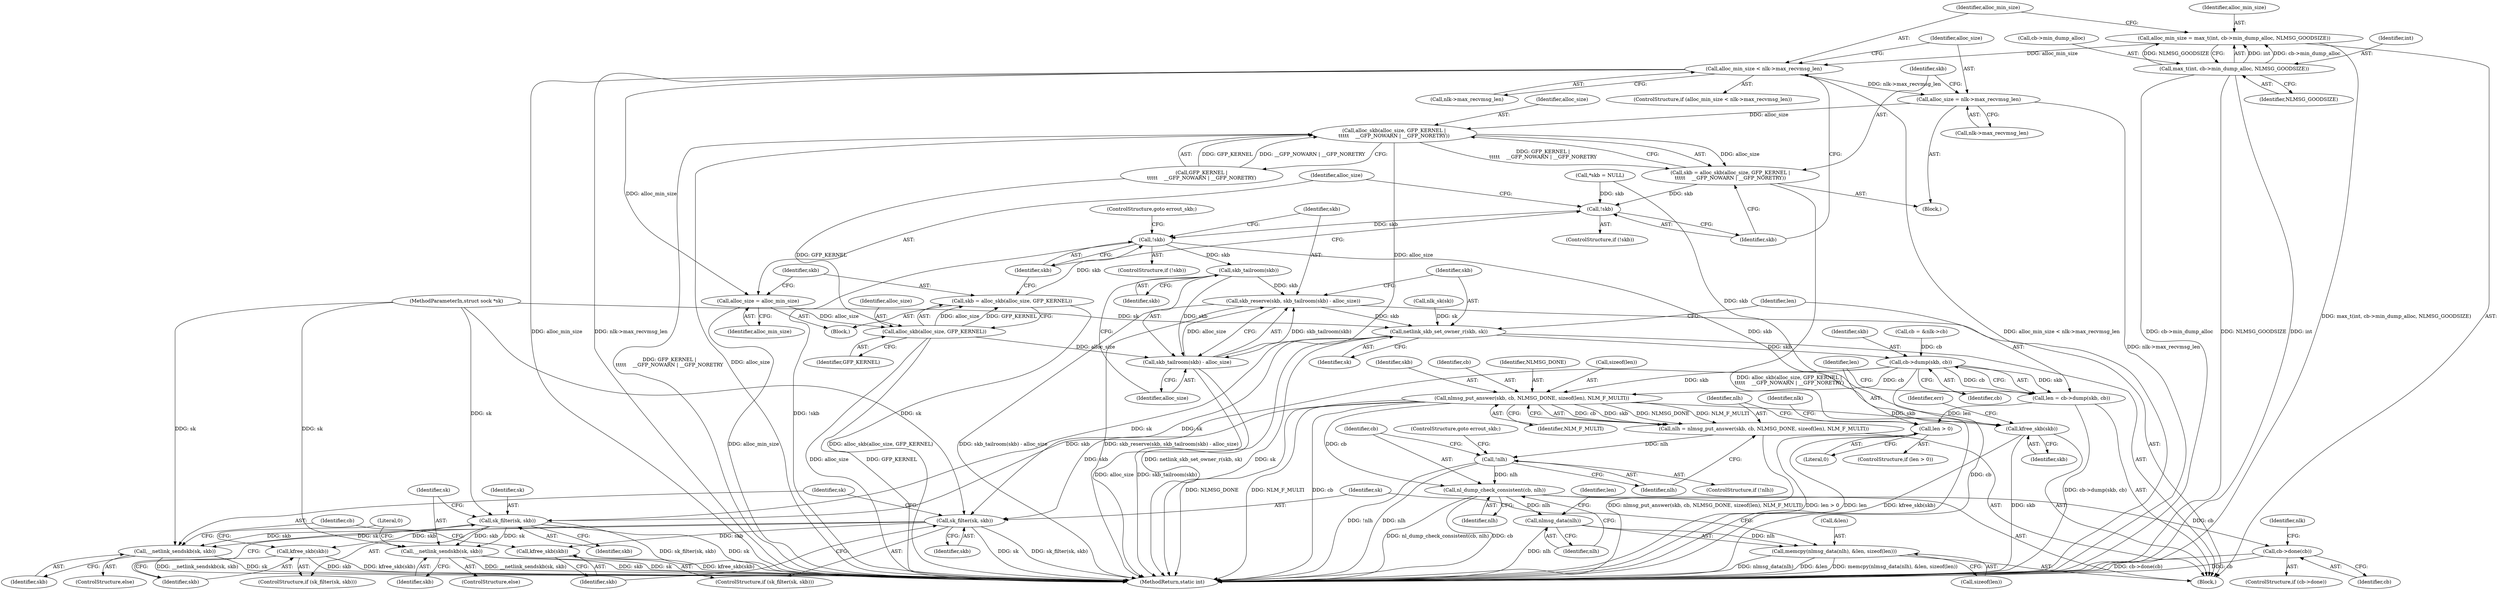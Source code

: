 digraph "0_linux_92964c79b357efd980812c4de5c1fd2ec8bb5520@API" {
"1000166" [label="(Call,alloc_min_size < nlk->max_recvmsg_len)"];
"1000157" [label="(Call,alloc_min_size = max_t(int, cb->min_dump_alloc, NLMSG_GOODSIZE))"];
"1000159" [label="(Call,max_t(int, cb->min_dump_alloc, NLMSG_GOODSIZE))"];
"1000172" [label="(Call,alloc_size = nlk->max_recvmsg_len)"];
"1000179" [label="(Call,alloc_skb(alloc_size, GFP_KERNEL |\n\t\t\t\t\t    __GFP_NOWARN | __GFP_NORETRY))"];
"1000177" [label="(Call,skb = alloc_skb(alloc_size, GFP_KERNEL |\n\t\t\t\t\t    __GFP_NOWARN | __GFP_NORETRY))"];
"1000187" [label="(Call,!skb)"];
"1000199" [label="(Call,!skb)"];
"1000205" [label="(Call,skb_tailroom(skb))"];
"1000202" [label="(Call,skb_reserve(skb, skb_tailroom(skb) - alloc_size))"];
"1000208" [label="(Call,netlink_skb_set_owner_r(skb, sk))"];
"1000213" [label="(Call,cb->dump(skb, cb))"];
"1000211" [label="(Call,len = cb->dump(skb, cb))"];
"1000217" [label="(Call,len > 0)"];
"1000226" [label="(Call,sk_filter(sk, skb))"];
"1000229" [label="(Call,kfree_skb(skb))"];
"1000232" [label="(Call,__netlink_sendskb(sk, skb))"];
"1000239" [label="(Call,nlmsg_put_answer(skb, cb, NLMSG_DONE, sizeof(len), NLM_F_MULTI))"];
"1000237" [label="(Call,nlh = nlmsg_put_answer(skb, cb, NLMSG_DONE, sizeof(len), NLM_F_MULTI))"];
"1000247" [label="(Call,!nlh)"];
"1000250" [label="(Call,nl_dump_check_consistent(cb, nlh))"];
"1000254" [label="(Call,nlmsg_data(nlh))"];
"1000253" [label="(Call,memcpy(nlmsg_data(nlh), &len, sizeof(len)))"];
"1000274" [label="(Call,cb->done(cb))"];
"1000261" [label="(Call,sk_filter(sk, skb))"];
"1000264" [label="(Call,kfree_skb(skb))"];
"1000267" [label="(Call,__netlink_sendskb(sk, skb))"];
"1000306" [label="(Call,kfree_skb(skb))"];
"1000204" [label="(Call,skb_tailroom(skb) - alloc_size)"];
"1000190" [label="(Call,alloc_size = alloc_min_size)"];
"1000195" [label="(Call,alloc_skb(alloc_size, GFP_KERNEL))"];
"1000193" [label="(Call,skb = alloc_skb(alloc_size, GFP_KERNEL))"];
"1000108" [label="(Call,nlk_sk(sk))"];
"1000249" [label="(ControlStructure,goto errout_skb;)"];
"1000189" [label="(Block,)"];
"1000265" [label="(Identifier,skb)"];
"1000274" [label="(Call,cb->done(cb))"];
"1000199" [label="(Call,!skb)"];
"1000243" [label="(Call,sizeof(len))"];
"1000197" [label="(Identifier,GFP_KERNEL)"];
"1000180" [label="(Identifier,alloc_size)"];
"1000207" [label="(Identifier,alloc_size)"];
"1000230" [label="(Identifier,skb)"];
"1000191" [label="(Identifier,alloc_size)"];
"1000254" [label="(Call,nlmsg_data(nlh))"];
"1000187" [label="(Call,!skb)"];
"1000161" [label="(Call,cb->min_dump_alloc)"];
"1000158" [label="(Identifier,alloc_min_size)"];
"1000218" [label="(Identifier,len)"];
"1000103" [label="(MethodParameterIn,struct sock *sk)"];
"1000104" [label="(Block,)"];
"1000309" [label="(Identifier,err)"];
"1000188" [label="(Identifier,skb)"];
"1000226" [label="(Call,sk_filter(sk, skb))"];
"1000307" [label="(Identifier,skb)"];
"1000206" [label="(Identifier,skb)"];
"1000204" [label="(Call,skb_tailroom(skb) - alloc_size)"];
"1000179" [label="(Call,alloc_skb(alloc_size, GFP_KERNEL |\n\t\t\t\t\t    __GFP_NOWARN | __GFP_NORETRY))"];
"1000232" [label="(Call,__netlink_sendskb(sk, skb))"];
"1000266" [label="(ControlStructure,else)"];
"1000275" [label="(Identifier,cb)"];
"1000212" [label="(Identifier,len)"];
"1000205" [label="(Call,skb_tailroom(skb))"];
"1000174" [label="(Call,nlk->max_recvmsg_len)"];
"1000253" [label="(Call,memcpy(nlmsg_data(nlh), &len, sizeof(len)))"];
"1000236" [label="(Literal,0)"];
"1000256" [label="(Call,&len)"];
"1000178" [label="(Identifier,skb)"];
"1000255" [label="(Identifier,nlh)"];
"1000173" [label="(Identifier,alloc_size)"];
"1000112" [label="(Call,*skb = NULL)"];
"1000227" [label="(Identifier,sk)"];
"1000200" [label="(Identifier,skb)"];
"1000159" [label="(Call,max_t(int, cb->min_dump_alloc, NLMSG_GOODSIZE))"];
"1000216" [label="(ControlStructure,if (len > 0))"];
"1000165" [label="(ControlStructure,if (alloc_min_size < nlk->max_recvmsg_len))"];
"1000246" [label="(ControlStructure,if (!nlh))"];
"1000238" [label="(Identifier,nlh)"];
"1000172" [label="(Call,alloc_size = nlk->max_recvmsg_len)"];
"1000231" [label="(ControlStructure,else)"];
"1000217" [label="(Call,len > 0)"];
"1000201" [label="(ControlStructure,goto errout_skb;)"];
"1000234" [label="(Identifier,skb)"];
"1000209" [label="(Identifier,skb)"];
"1000164" [label="(Identifier,NLMSG_GOODSIZE)"];
"1000160" [label="(Identifier,int)"];
"1000268" [label="(Identifier,sk)"];
"1000151" [label="(Call,cb = &nlk->cb)"];
"1000237" [label="(Call,nlh = nlmsg_put_answer(skb, cb, NLMSG_DONE, sizeof(len), NLM_F_MULTI))"];
"1000264" [label="(Call,kfree_skb(skb))"];
"1000166" [label="(Call,alloc_min_size < nlk->max_recvmsg_len)"];
"1000270" [label="(ControlStructure,if (cb->done))"];
"1000240" [label="(Identifier,skb)"];
"1000193" [label="(Call,skb = alloc_skb(alloc_size, GFP_KERNEL))"];
"1000190" [label="(Call,alloc_size = alloc_min_size)"];
"1000186" [label="(ControlStructure,if (!skb))"];
"1000208" [label="(Call,netlink_skb_set_owner_r(skb, sk))"];
"1000257" [label="(Identifier,len)"];
"1000211" [label="(Call,len = cb->dump(skb, cb))"];
"1000263" [label="(Identifier,skb)"];
"1000241" [label="(Identifier,cb)"];
"1000272" [label="(Identifier,cb)"];
"1000198" [label="(ControlStructure,if (!skb))"];
"1000239" [label="(Call,nlmsg_put_answer(skb, cb, NLMSG_DONE, sizeof(len), NLM_F_MULTI))"];
"1000192" [label="(Identifier,alloc_min_size)"];
"1000310" [label="(MethodReturn,static int)"];
"1000195" [label="(Call,alloc_skb(alloc_size, GFP_KERNEL))"];
"1000210" [label="(Identifier,sk)"];
"1000214" [label="(Identifier,skb)"];
"1000203" [label="(Identifier,skb)"];
"1000252" [label="(Identifier,nlh)"];
"1000177" [label="(Call,skb = alloc_skb(alloc_size, GFP_KERNEL |\n\t\t\t\t\t    __GFP_NOWARN | __GFP_NORETRY))"];
"1000233" [label="(Identifier,sk)"];
"1000171" [label="(Block,)"];
"1000202" [label="(Call,skb_reserve(skb, skb_tailroom(skb) - alloc_size))"];
"1000248" [label="(Identifier,nlh)"];
"1000247" [label="(Call,!nlh)"];
"1000219" [label="(Literal,0)"];
"1000267" [label="(Call,__netlink_sendskb(sk, skb))"];
"1000223" [label="(Identifier,nlk)"];
"1000157" [label="(Call,alloc_min_size = max_t(int, cb->min_dump_alloc, NLMSG_GOODSIZE))"];
"1000242" [label="(Identifier,NLMSG_DONE)"];
"1000278" [label="(Identifier,nlk)"];
"1000167" [label="(Identifier,alloc_min_size)"];
"1000251" [label="(Identifier,cb)"];
"1000194" [label="(Identifier,skb)"];
"1000196" [label="(Identifier,alloc_size)"];
"1000225" [label="(ControlStructure,if (sk_filter(sk, skb)))"];
"1000213" [label="(Call,cb->dump(skb, cb))"];
"1000258" [label="(Call,sizeof(len))"];
"1000260" [label="(ControlStructure,if (sk_filter(sk, skb)))"];
"1000168" [label="(Call,nlk->max_recvmsg_len)"];
"1000262" [label="(Identifier,sk)"];
"1000306" [label="(Call,kfree_skb(skb))"];
"1000269" [label="(Identifier,skb)"];
"1000228" [label="(Identifier,skb)"];
"1000181" [label="(Call,GFP_KERNEL |\n\t\t\t\t\t    __GFP_NOWARN | __GFP_NORETRY)"];
"1000261" [label="(Call,sk_filter(sk, skb))"];
"1000245" [label="(Identifier,NLM_F_MULTI)"];
"1000250" [label="(Call,nl_dump_check_consistent(cb, nlh))"];
"1000215" [label="(Identifier,cb)"];
"1000229" [label="(Call,kfree_skb(skb))"];
"1000166" -> "1000165"  [label="AST: "];
"1000166" -> "1000168"  [label="CFG: "];
"1000167" -> "1000166"  [label="AST: "];
"1000168" -> "1000166"  [label="AST: "];
"1000173" -> "1000166"  [label="CFG: "];
"1000188" -> "1000166"  [label="CFG: "];
"1000166" -> "1000310"  [label="DDG: nlk->max_recvmsg_len"];
"1000166" -> "1000310"  [label="DDG: alloc_min_size < nlk->max_recvmsg_len"];
"1000166" -> "1000310"  [label="DDG: alloc_min_size"];
"1000157" -> "1000166"  [label="DDG: alloc_min_size"];
"1000166" -> "1000172"  [label="DDG: nlk->max_recvmsg_len"];
"1000166" -> "1000190"  [label="DDG: alloc_min_size"];
"1000157" -> "1000104"  [label="AST: "];
"1000157" -> "1000159"  [label="CFG: "];
"1000158" -> "1000157"  [label="AST: "];
"1000159" -> "1000157"  [label="AST: "];
"1000167" -> "1000157"  [label="CFG: "];
"1000157" -> "1000310"  [label="DDG: max_t(int, cb->min_dump_alloc, NLMSG_GOODSIZE)"];
"1000159" -> "1000157"  [label="DDG: int"];
"1000159" -> "1000157"  [label="DDG: cb->min_dump_alloc"];
"1000159" -> "1000157"  [label="DDG: NLMSG_GOODSIZE"];
"1000159" -> "1000164"  [label="CFG: "];
"1000160" -> "1000159"  [label="AST: "];
"1000161" -> "1000159"  [label="AST: "];
"1000164" -> "1000159"  [label="AST: "];
"1000159" -> "1000310"  [label="DDG: NLMSG_GOODSIZE"];
"1000159" -> "1000310"  [label="DDG: int"];
"1000159" -> "1000310"  [label="DDG: cb->min_dump_alloc"];
"1000172" -> "1000171"  [label="AST: "];
"1000172" -> "1000174"  [label="CFG: "];
"1000173" -> "1000172"  [label="AST: "];
"1000174" -> "1000172"  [label="AST: "];
"1000178" -> "1000172"  [label="CFG: "];
"1000172" -> "1000310"  [label="DDG: nlk->max_recvmsg_len"];
"1000172" -> "1000179"  [label="DDG: alloc_size"];
"1000179" -> "1000177"  [label="AST: "];
"1000179" -> "1000181"  [label="CFG: "];
"1000180" -> "1000179"  [label="AST: "];
"1000181" -> "1000179"  [label="AST: "];
"1000177" -> "1000179"  [label="CFG: "];
"1000179" -> "1000310"  [label="DDG: GFP_KERNEL |\n\t\t\t\t\t    __GFP_NOWARN | __GFP_NORETRY"];
"1000179" -> "1000310"  [label="DDG: alloc_size"];
"1000179" -> "1000177"  [label="DDG: alloc_size"];
"1000179" -> "1000177"  [label="DDG: GFP_KERNEL |\n\t\t\t\t\t    __GFP_NOWARN | __GFP_NORETRY"];
"1000181" -> "1000179"  [label="DDG: GFP_KERNEL"];
"1000181" -> "1000179"  [label="DDG: __GFP_NOWARN | __GFP_NORETRY"];
"1000179" -> "1000204"  [label="DDG: alloc_size"];
"1000177" -> "1000171"  [label="AST: "];
"1000178" -> "1000177"  [label="AST: "];
"1000188" -> "1000177"  [label="CFG: "];
"1000177" -> "1000310"  [label="DDG: alloc_skb(alloc_size, GFP_KERNEL |\n\t\t\t\t\t    __GFP_NOWARN | __GFP_NORETRY)"];
"1000177" -> "1000187"  [label="DDG: skb"];
"1000187" -> "1000186"  [label="AST: "];
"1000187" -> "1000188"  [label="CFG: "];
"1000188" -> "1000187"  [label="AST: "];
"1000191" -> "1000187"  [label="CFG: "];
"1000200" -> "1000187"  [label="CFG: "];
"1000112" -> "1000187"  [label="DDG: skb"];
"1000187" -> "1000199"  [label="DDG: skb"];
"1000199" -> "1000198"  [label="AST: "];
"1000199" -> "1000200"  [label="CFG: "];
"1000200" -> "1000199"  [label="AST: "];
"1000201" -> "1000199"  [label="CFG: "];
"1000203" -> "1000199"  [label="CFG: "];
"1000199" -> "1000310"  [label="DDG: !skb"];
"1000193" -> "1000199"  [label="DDG: skb"];
"1000199" -> "1000205"  [label="DDG: skb"];
"1000199" -> "1000306"  [label="DDG: skb"];
"1000205" -> "1000204"  [label="AST: "];
"1000205" -> "1000206"  [label="CFG: "];
"1000206" -> "1000205"  [label="AST: "];
"1000207" -> "1000205"  [label="CFG: "];
"1000205" -> "1000202"  [label="DDG: skb"];
"1000205" -> "1000204"  [label="DDG: skb"];
"1000202" -> "1000104"  [label="AST: "];
"1000202" -> "1000204"  [label="CFG: "];
"1000203" -> "1000202"  [label="AST: "];
"1000204" -> "1000202"  [label="AST: "];
"1000209" -> "1000202"  [label="CFG: "];
"1000202" -> "1000310"  [label="DDG: skb_tailroom(skb) - alloc_size"];
"1000202" -> "1000310"  [label="DDG: skb_reserve(skb, skb_tailroom(skb) - alloc_size)"];
"1000204" -> "1000202"  [label="DDG: skb_tailroom(skb)"];
"1000204" -> "1000202"  [label="DDG: alloc_size"];
"1000202" -> "1000208"  [label="DDG: skb"];
"1000208" -> "1000104"  [label="AST: "];
"1000208" -> "1000210"  [label="CFG: "];
"1000209" -> "1000208"  [label="AST: "];
"1000210" -> "1000208"  [label="AST: "];
"1000212" -> "1000208"  [label="CFG: "];
"1000208" -> "1000310"  [label="DDG: sk"];
"1000208" -> "1000310"  [label="DDG: netlink_skb_set_owner_r(skb, sk)"];
"1000108" -> "1000208"  [label="DDG: sk"];
"1000103" -> "1000208"  [label="DDG: sk"];
"1000208" -> "1000213"  [label="DDG: skb"];
"1000208" -> "1000226"  [label="DDG: sk"];
"1000208" -> "1000261"  [label="DDG: sk"];
"1000213" -> "1000211"  [label="AST: "];
"1000213" -> "1000215"  [label="CFG: "];
"1000214" -> "1000213"  [label="AST: "];
"1000215" -> "1000213"  [label="AST: "];
"1000211" -> "1000213"  [label="CFG: "];
"1000213" -> "1000310"  [label="DDG: cb"];
"1000213" -> "1000211"  [label="DDG: skb"];
"1000213" -> "1000211"  [label="DDG: cb"];
"1000151" -> "1000213"  [label="DDG: cb"];
"1000213" -> "1000226"  [label="DDG: skb"];
"1000213" -> "1000239"  [label="DDG: skb"];
"1000213" -> "1000239"  [label="DDG: cb"];
"1000211" -> "1000104"  [label="AST: "];
"1000212" -> "1000211"  [label="AST: "];
"1000218" -> "1000211"  [label="CFG: "];
"1000211" -> "1000310"  [label="DDG: cb->dump(skb, cb)"];
"1000211" -> "1000217"  [label="DDG: len"];
"1000217" -> "1000216"  [label="AST: "];
"1000217" -> "1000219"  [label="CFG: "];
"1000218" -> "1000217"  [label="AST: "];
"1000219" -> "1000217"  [label="AST: "];
"1000223" -> "1000217"  [label="CFG: "];
"1000238" -> "1000217"  [label="CFG: "];
"1000217" -> "1000310"  [label="DDG: len > 0"];
"1000217" -> "1000310"  [label="DDG: len"];
"1000226" -> "1000225"  [label="AST: "];
"1000226" -> "1000228"  [label="CFG: "];
"1000227" -> "1000226"  [label="AST: "];
"1000228" -> "1000226"  [label="AST: "];
"1000230" -> "1000226"  [label="CFG: "];
"1000233" -> "1000226"  [label="CFG: "];
"1000226" -> "1000310"  [label="DDG: sk_filter(sk, skb)"];
"1000226" -> "1000310"  [label="DDG: sk"];
"1000103" -> "1000226"  [label="DDG: sk"];
"1000226" -> "1000229"  [label="DDG: skb"];
"1000226" -> "1000232"  [label="DDG: sk"];
"1000226" -> "1000232"  [label="DDG: skb"];
"1000229" -> "1000225"  [label="AST: "];
"1000229" -> "1000230"  [label="CFG: "];
"1000230" -> "1000229"  [label="AST: "];
"1000236" -> "1000229"  [label="CFG: "];
"1000229" -> "1000310"  [label="DDG: kfree_skb(skb)"];
"1000229" -> "1000310"  [label="DDG: skb"];
"1000232" -> "1000231"  [label="AST: "];
"1000232" -> "1000234"  [label="CFG: "];
"1000233" -> "1000232"  [label="AST: "];
"1000234" -> "1000232"  [label="AST: "];
"1000236" -> "1000232"  [label="CFG: "];
"1000232" -> "1000310"  [label="DDG: sk"];
"1000232" -> "1000310"  [label="DDG: __netlink_sendskb(sk, skb)"];
"1000232" -> "1000310"  [label="DDG: skb"];
"1000103" -> "1000232"  [label="DDG: sk"];
"1000239" -> "1000237"  [label="AST: "];
"1000239" -> "1000245"  [label="CFG: "];
"1000240" -> "1000239"  [label="AST: "];
"1000241" -> "1000239"  [label="AST: "];
"1000242" -> "1000239"  [label="AST: "];
"1000243" -> "1000239"  [label="AST: "];
"1000245" -> "1000239"  [label="AST: "];
"1000237" -> "1000239"  [label="CFG: "];
"1000239" -> "1000310"  [label="DDG: NLMSG_DONE"];
"1000239" -> "1000310"  [label="DDG: NLM_F_MULTI"];
"1000239" -> "1000310"  [label="DDG: cb"];
"1000239" -> "1000237"  [label="DDG: cb"];
"1000239" -> "1000237"  [label="DDG: skb"];
"1000239" -> "1000237"  [label="DDG: NLMSG_DONE"];
"1000239" -> "1000237"  [label="DDG: NLM_F_MULTI"];
"1000239" -> "1000250"  [label="DDG: cb"];
"1000239" -> "1000261"  [label="DDG: skb"];
"1000239" -> "1000306"  [label="DDG: skb"];
"1000237" -> "1000104"  [label="AST: "];
"1000238" -> "1000237"  [label="AST: "];
"1000248" -> "1000237"  [label="CFG: "];
"1000237" -> "1000310"  [label="DDG: nlmsg_put_answer(skb, cb, NLMSG_DONE, sizeof(len), NLM_F_MULTI)"];
"1000237" -> "1000247"  [label="DDG: nlh"];
"1000247" -> "1000246"  [label="AST: "];
"1000247" -> "1000248"  [label="CFG: "];
"1000248" -> "1000247"  [label="AST: "];
"1000249" -> "1000247"  [label="CFG: "];
"1000251" -> "1000247"  [label="CFG: "];
"1000247" -> "1000310"  [label="DDG: nlh"];
"1000247" -> "1000310"  [label="DDG: !nlh"];
"1000247" -> "1000250"  [label="DDG: nlh"];
"1000250" -> "1000104"  [label="AST: "];
"1000250" -> "1000252"  [label="CFG: "];
"1000251" -> "1000250"  [label="AST: "];
"1000252" -> "1000250"  [label="AST: "];
"1000255" -> "1000250"  [label="CFG: "];
"1000250" -> "1000310"  [label="DDG: cb"];
"1000250" -> "1000310"  [label="DDG: nl_dump_check_consistent(cb, nlh)"];
"1000250" -> "1000254"  [label="DDG: nlh"];
"1000250" -> "1000274"  [label="DDG: cb"];
"1000254" -> "1000253"  [label="AST: "];
"1000254" -> "1000255"  [label="CFG: "];
"1000255" -> "1000254"  [label="AST: "];
"1000257" -> "1000254"  [label="CFG: "];
"1000254" -> "1000310"  [label="DDG: nlh"];
"1000254" -> "1000253"  [label="DDG: nlh"];
"1000253" -> "1000104"  [label="AST: "];
"1000253" -> "1000258"  [label="CFG: "];
"1000256" -> "1000253"  [label="AST: "];
"1000258" -> "1000253"  [label="AST: "];
"1000262" -> "1000253"  [label="CFG: "];
"1000253" -> "1000310"  [label="DDG: memcpy(nlmsg_data(nlh), &len, sizeof(len))"];
"1000253" -> "1000310"  [label="DDG: nlmsg_data(nlh)"];
"1000253" -> "1000310"  [label="DDG: &len"];
"1000274" -> "1000270"  [label="AST: "];
"1000274" -> "1000275"  [label="CFG: "];
"1000275" -> "1000274"  [label="AST: "];
"1000278" -> "1000274"  [label="CFG: "];
"1000274" -> "1000310"  [label="DDG: cb"];
"1000274" -> "1000310"  [label="DDG: cb->done(cb)"];
"1000261" -> "1000260"  [label="AST: "];
"1000261" -> "1000263"  [label="CFG: "];
"1000262" -> "1000261"  [label="AST: "];
"1000263" -> "1000261"  [label="AST: "];
"1000265" -> "1000261"  [label="CFG: "];
"1000268" -> "1000261"  [label="CFG: "];
"1000261" -> "1000310"  [label="DDG: sk"];
"1000261" -> "1000310"  [label="DDG: sk_filter(sk, skb)"];
"1000103" -> "1000261"  [label="DDG: sk"];
"1000261" -> "1000264"  [label="DDG: skb"];
"1000261" -> "1000267"  [label="DDG: sk"];
"1000261" -> "1000267"  [label="DDG: skb"];
"1000264" -> "1000260"  [label="AST: "];
"1000264" -> "1000265"  [label="CFG: "];
"1000265" -> "1000264"  [label="AST: "];
"1000272" -> "1000264"  [label="CFG: "];
"1000264" -> "1000310"  [label="DDG: kfree_skb(skb)"];
"1000267" -> "1000266"  [label="AST: "];
"1000267" -> "1000269"  [label="CFG: "];
"1000268" -> "1000267"  [label="AST: "];
"1000269" -> "1000267"  [label="AST: "];
"1000272" -> "1000267"  [label="CFG: "];
"1000267" -> "1000310"  [label="DDG: sk"];
"1000267" -> "1000310"  [label="DDG: __netlink_sendskb(sk, skb)"];
"1000103" -> "1000267"  [label="DDG: sk"];
"1000306" -> "1000104"  [label="AST: "];
"1000306" -> "1000307"  [label="CFG: "];
"1000307" -> "1000306"  [label="AST: "];
"1000309" -> "1000306"  [label="CFG: "];
"1000306" -> "1000310"  [label="DDG: skb"];
"1000306" -> "1000310"  [label="DDG: kfree_skb(skb)"];
"1000112" -> "1000306"  [label="DDG: skb"];
"1000204" -> "1000207"  [label="CFG: "];
"1000207" -> "1000204"  [label="AST: "];
"1000204" -> "1000310"  [label="DDG: alloc_size"];
"1000204" -> "1000310"  [label="DDG: skb_tailroom(skb)"];
"1000195" -> "1000204"  [label="DDG: alloc_size"];
"1000190" -> "1000189"  [label="AST: "];
"1000190" -> "1000192"  [label="CFG: "];
"1000191" -> "1000190"  [label="AST: "];
"1000192" -> "1000190"  [label="AST: "];
"1000194" -> "1000190"  [label="CFG: "];
"1000190" -> "1000310"  [label="DDG: alloc_min_size"];
"1000190" -> "1000195"  [label="DDG: alloc_size"];
"1000195" -> "1000193"  [label="AST: "];
"1000195" -> "1000197"  [label="CFG: "];
"1000196" -> "1000195"  [label="AST: "];
"1000197" -> "1000195"  [label="AST: "];
"1000193" -> "1000195"  [label="CFG: "];
"1000195" -> "1000310"  [label="DDG: GFP_KERNEL"];
"1000195" -> "1000310"  [label="DDG: alloc_size"];
"1000195" -> "1000193"  [label="DDG: alloc_size"];
"1000195" -> "1000193"  [label="DDG: GFP_KERNEL"];
"1000181" -> "1000195"  [label="DDG: GFP_KERNEL"];
"1000193" -> "1000189"  [label="AST: "];
"1000194" -> "1000193"  [label="AST: "];
"1000200" -> "1000193"  [label="CFG: "];
"1000193" -> "1000310"  [label="DDG: alloc_skb(alloc_size, GFP_KERNEL)"];
}
